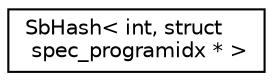 digraph "Graphical Class Hierarchy"
{
 // LATEX_PDF_SIZE
  edge [fontname="Helvetica",fontsize="10",labelfontname="Helvetica",labelfontsize="10"];
  node [fontname="Helvetica",fontsize="10",shape=record];
  rankdir="LR";
  Node0 [label="SbHash\< int, struct\l spec_programidx * \>",height=0.2,width=0.4,color="black", fillcolor="white", style="filled",URL="$classSbHash.html",tooltip=" "];
}
